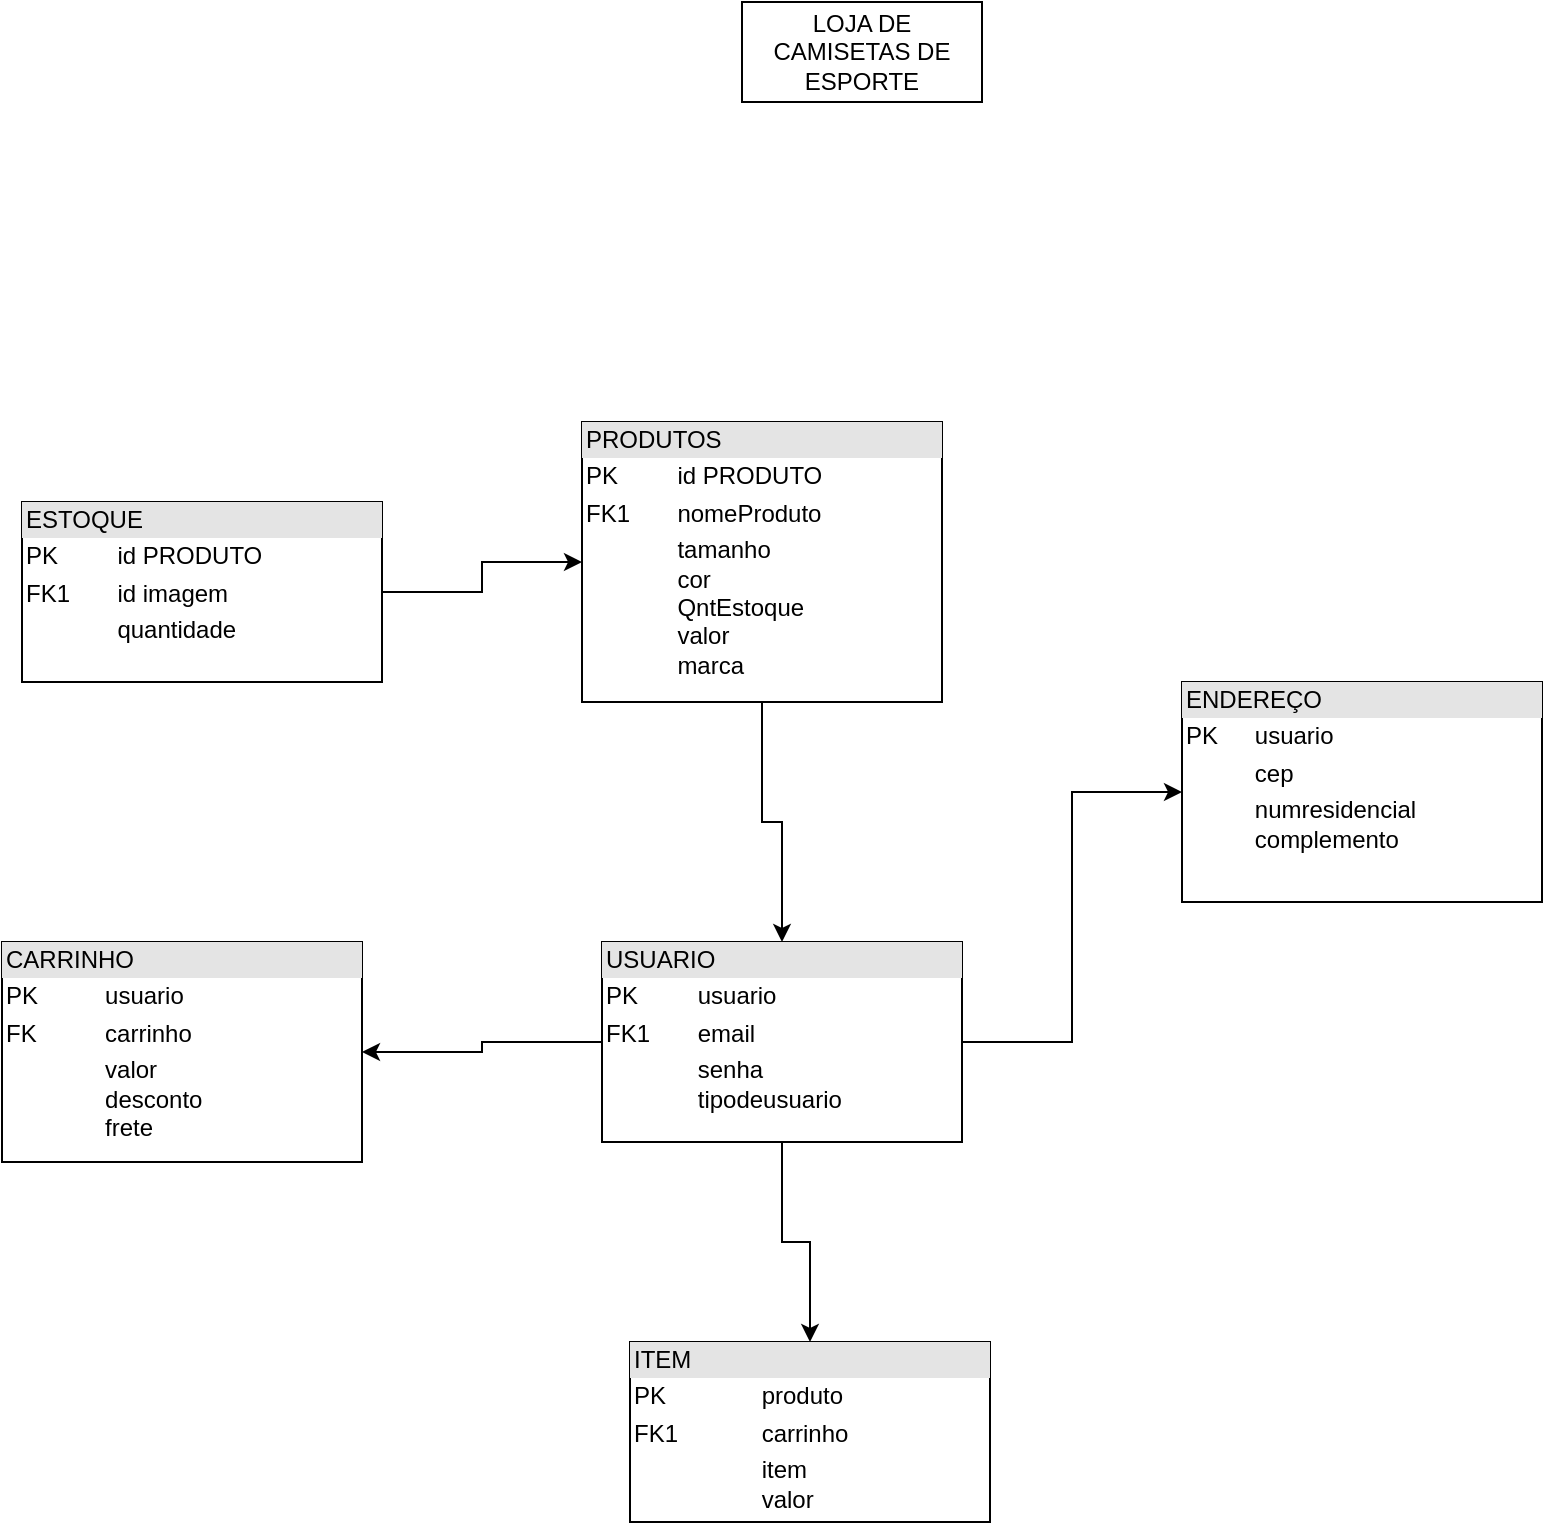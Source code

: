 <mxfile version="20.8.20" type="github">
  <diagram name="Página-1" id="QV9OyJ6WM-OUSLe9Kgma">
    <mxGraphModel dx="1393" dy="797" grid="1" gridSize="10" guides="1" tooltips="1" connect="1" arrows="1" fold="1" page="1" pageScale="1" pageWidth="827" pageHeight="1169" math="0" shadow="0">
      <root>
        <mxCell id="0" />
        <mxCell id="1" parent="0" />
        <mxCell id="BrylzMbHflq9uRsznijv-2" value="LOJA DE CAMISETAS DE ESPORTE" style="rounded=0;whiteSpace=wrap;html=1;" parent="1" vertex="1">
          <mxGeometry x="380" width="120" height="50" as="geometry" />
        </mxCell>
        <mxCell id="y2k0_KToHDkStj43ko6D-34" value="" style="edgeStyle=orthogonalEdgeStyle;rounded=0;orthogonalLoop=1;jettySize=auto;html=1;" edge="1" parent="1" source="y2k0_KToHDkStj43ko6D-20" target="y2k0_KToHDkStj43ko6D-22">
          <mxGeometry relative="1" as="geometry" />
        </mxCell>
        <mxCell id="y2k0_KToHDkStj43ko6D-20" value="&lt;div style=&quot;box-sizing:border-box;width:100%;background:#e4e4e4;padding:2px;&quot;&gt;ESTOQUE&lt;/div&gt;&lt;table style=&quot;width:100%;font-size:1em;&quot; cellpadding=&quot;2&quot; cellspacing=&quot;0&quot;&gt;&lt;tbody&gt;&lt;tr&gt;&lt;td&gt;PK&lt;/td&gt;&lt;td&gt;id PRODUTO&lt;/td&gt;&lt;/tr&gt;&lt;tr&gt;&lt;td&gt;FK1&lt;/td&gt;&lt;td&gt;id imagem&lt;/td&gt;&lt;/tr&gt;&lt;tr&gt;&lt;td&gt;&lt;/td&gt;&lt;td&gt;quantidade&lt;/td&gt;&lt;/tr&gt;&lt;/tbody&gt;&lt;/table&gt;" style="verticalAlign=top;align=left;overflow=fill;html=1;" vertex="1" parent="1">
          <mxGeometry x="20" y="250" width="180" height="90" as="geometry" />
        </mxCell>
        <mxCell id="y2k0_KToHDkStj43ko6D-35" style="edgeStyle=orthogonalEdgeStyle;rounded=0;orthogonalLoop=1;jettySize=auto;html=1;entryX=0.5;entryY=0;entryDx=0;entryDy=0;" edge="1" parent="1" source="y2k0_KToHDkStj43ko6D-22" target="y2k0_KToHDkStj43ko6D-29">
          <mxGeometry relative="1" as="geometry" />
        </mxCell>
        <mxCell id="y2k0_KToHDkStj43ko6D-22" value="&lt;div style=&quot;box-sizing:border-box;width:100%;background:#e4e4e4;padding:2px;&quot;&gt;PRODUTOS&lt;/div&gt;&lt;table style=&quot;width:100%;font-size:1em;&quot; cellpadding=&quot;2&quot; cellspacing=&quot;0&quot;&gt;&lt;tbody&gt;&lt;tr&gt;&lt;td&gt;PK&lt;/td&gt;&lt;td&gt;id PRODUTO&lt;/td&gt;&lt;/tr&gt;&lt;tr&gt;&lt;td&gt;FK1&lt;/td&gt;&lt;td&gt;nomeProduto&lt;/td&gt;&lt;/tr&gt;&lt;tr&gt;&lt;td&gt;&lt;/td&gt;&lt;td&gt;tamanho&lt;br&gt;cor&lt;br&gt;QntEstoque&lt;br&gt;valor&lt;br&gt;marca&lt;/td&gt;&lt;/tr&gt;&lt;/tbody&gt;&lt;/table&gt;" style="verticalAlign=top;align=left;overflow=fill;html=1;" vertex="1" parent="1">
          <mxGeometry x="300" y="210" width="180" height="140" as="geometry" />
        </mxCell>
        <mxCell id="y2k0_KToHDkStj43ko6D-24" value="&lt;div style=&quot;box-sizing:border-box;width:100%;background:#e4e4e4;padding:2px;&quot;&gt;CARRINHO&lt;/div&gt;&lt;table style=&quot;width:100%;font-size:1em;&quot; cellpadding=&quot;2&quot; cellspacing=&quot;0&quot;&gt;&lt;tbody&gt;&lt;tr&gt;&lt;td&gt;PK&lt;/td&gt;&lt;td&gt;usuario&lt;/td&gt;&lt;/tr&gt;&lt;tr&gt;&lt;td&gt;FK&lt;/td&gt;&lt;td&gt;carrinho&lt;/td&gt;&lt;/tr&gt;&lt;tr&gt;&lt;td&gt;&lt;/td&gt;&lt;td&gt;valor&lt;br&gt;desconto&lt;br&gt;frete&lt;/td&gt;&lt;/tr&gt;&lt;/tbody&gt;&lt;/table&gt;" style="verticalAlign=top;align=left;overflow=fill;html=1;" vertex="1" parent="1">
          <mxGeometry x="10" y="470" width="180" height="110" as="geometry" />
        </mxCell>
        <mxCell id="y2k0_KToHDkStj43ko6D-27" value="&lt;div style=&quot;box-sizing:border-box;width:100%;background:#e4e4e4;padding:2px;&quot;&gt;ENDEREÇO&lt;/div&gt;&lt;table style=&quot;width:100%;font-size:1em;&quot; cellpadding=&quot;2&quot; cellspacing=&quot;0&quot;&gt;&lt;tbody&gt;&lt;tr&gt;&lt;td&gt;PK&lt;/td&gt;&lt;td&gt;usuario&lt;/td&gt;&lt;/tr&gt;&lt;tr&gt;&lt;td&gt;&lt;br&gt;&lt;/td&gt;&lt;td&gt;cep&lt;/td&gt;&lt;/tr&gt;&lt;tr&gt;&lt;td&gt;&lt;/td&gt;&lt;td&gt;numresidencial&lt;br&gt;complemento&lt;br&gt;&lt;/td&gt;&lt;/tr&gt;&lt;/tbody&gt;&lt;/table&gt;" style="verticalAlign=top;align=left;overflow=fill;html=1;" vertex="1" parent="1">
          <mxGeometry x="600" y="340" width="180" height="110" as="geometry" />
        </mxCell>
        <mxCell id="y2k0_KToHDkStj43ko6D-36" style="edgeStyle=orthogonalEdgeStyle;rounded=0;orthogonalLoop=1;jettySize=auto;html=1;entryX=1;entryY=0.5;entryDx=0;entryDy=0;" edge="1" parent="1" source="y2k0_KToHDkStj43ko6D-29" target="y2k0_KToHDkStj43ko6D-24">
          <mxGeometry relative="1" as="geometry" />
        </mxCell>
        <mxCell id="y2k0_KToHDkStj43ko6D-37" style="edgeStyle=orthogonalEdgeStyle;rounded=0;orthogonalLoop=1;jettySize=auto;html=1;entryX=0;entryY=0.5;entryDx=0;entryDy=0;" edge="1" parent="1" source="y2k0_KToHDkStj43ko6D-29" target="y2k0_KToHDkStj43ko6D-27">
          <mxGeometry relative="1" as="geometry" />
        </mxCell>
        <mxCell id="y2k0_KToHDkStj43ko6D-38" style="edgeStyle=orthogonalEdgeStyle;rounded=0;orthogonalLoop=1;jettySize=auto;html=1;entryX=0.5;entryY=0;entryDx=0;entryDy=0;" edge="1" parent="1" source="y2k0_KToHDkStj43ko6D-29" target="y2k0_KToHDkStj43ko6D-32">
          <mxGeometry relative="1" as="geometry" />
        </mxCell>
        <mxCell id="y2k0_KToHDkStj43ko6D-29" value="&lt;div style=&quot;box-sizing:border-box;width:100%;background:#e4e4e4;padding:2px;&quot;&gt;USUARIO&lt;/div&gt;&lt;table style=&quot;width:100%;font-size:1em;&quot; cellpadding=&quot;2&quot; cellspacing=&quot;0&quot;&gt;&lt;tbody&gt;&lt;tr&gt;&lt;td&gt;PK&lt;/td&gt;&lt;td&gt;usuario&lt;/td&gt;&lt;/tr&gt;&lt;tr&gt;&lt;td&gt;FK1&lt;/td&gt;&lt;td&gt;email&lt;/td&gt;&lt;/tr&gt;&lt;tr&gt;&lt;td&gt;&lt;/td&gt;&lt;td&gt;senha&lt;br&gt;tipodeusuario&lt;/td&gt;&lt;/tr&gt;&lt;/tbody&gt;&lt;/table&gt;" style="verticalAlign=top;align=left;overflow=fill;html=1;" vertex="1" parent="1">
          <mxGeometry x="310" y="470" width="180" height="100" as="geometry" />
        </mxCell>
        <mxCell id="y2k0_KToHDkStj43ko6D-32" value="&lt;div style=&quot;box-sizing:border-box;width:100%;background:#e4e4e4;padding:2px;&quot;&gt;ITEM&lt;/div&gt;&lt;table style=&quot;width:100%;font-size:1em;&quot; cellpadding=&quot;2&quot; cellspacing=&quot;0&quot;&gt;&lt;tbody&gt;&lt;tr&gt;&lt;td&gt;PK&lt;/td&gt;&lt;td&gt;produto&lt;/td&gt;&lt;/tr&gt;&lt;tr&gt;&lt;td&gt;FK1&lt;/td&gt;&lt;td&gt;carrinho&lt;/td&gt;&lt;/tr&gt;&lt;tr&gt;&lt;td&gt;&lt;/td&gt;&lt;td&gt;item&lt;br&gt;valor&lt;/td&gt;&lt;/tr&gt;&lt;/tbody&gt;&lt;/table&gt;" style="verticalAlign=top;align=left;overflow=fill;html=1;" vertex="1" parent="1">
          <mxGeometry x="324" y="670" width="180" height="90" as="geometry" />
        </mxCell>
      </root>
    </mxGraphModel>
  </diagram>
</mxfile>
